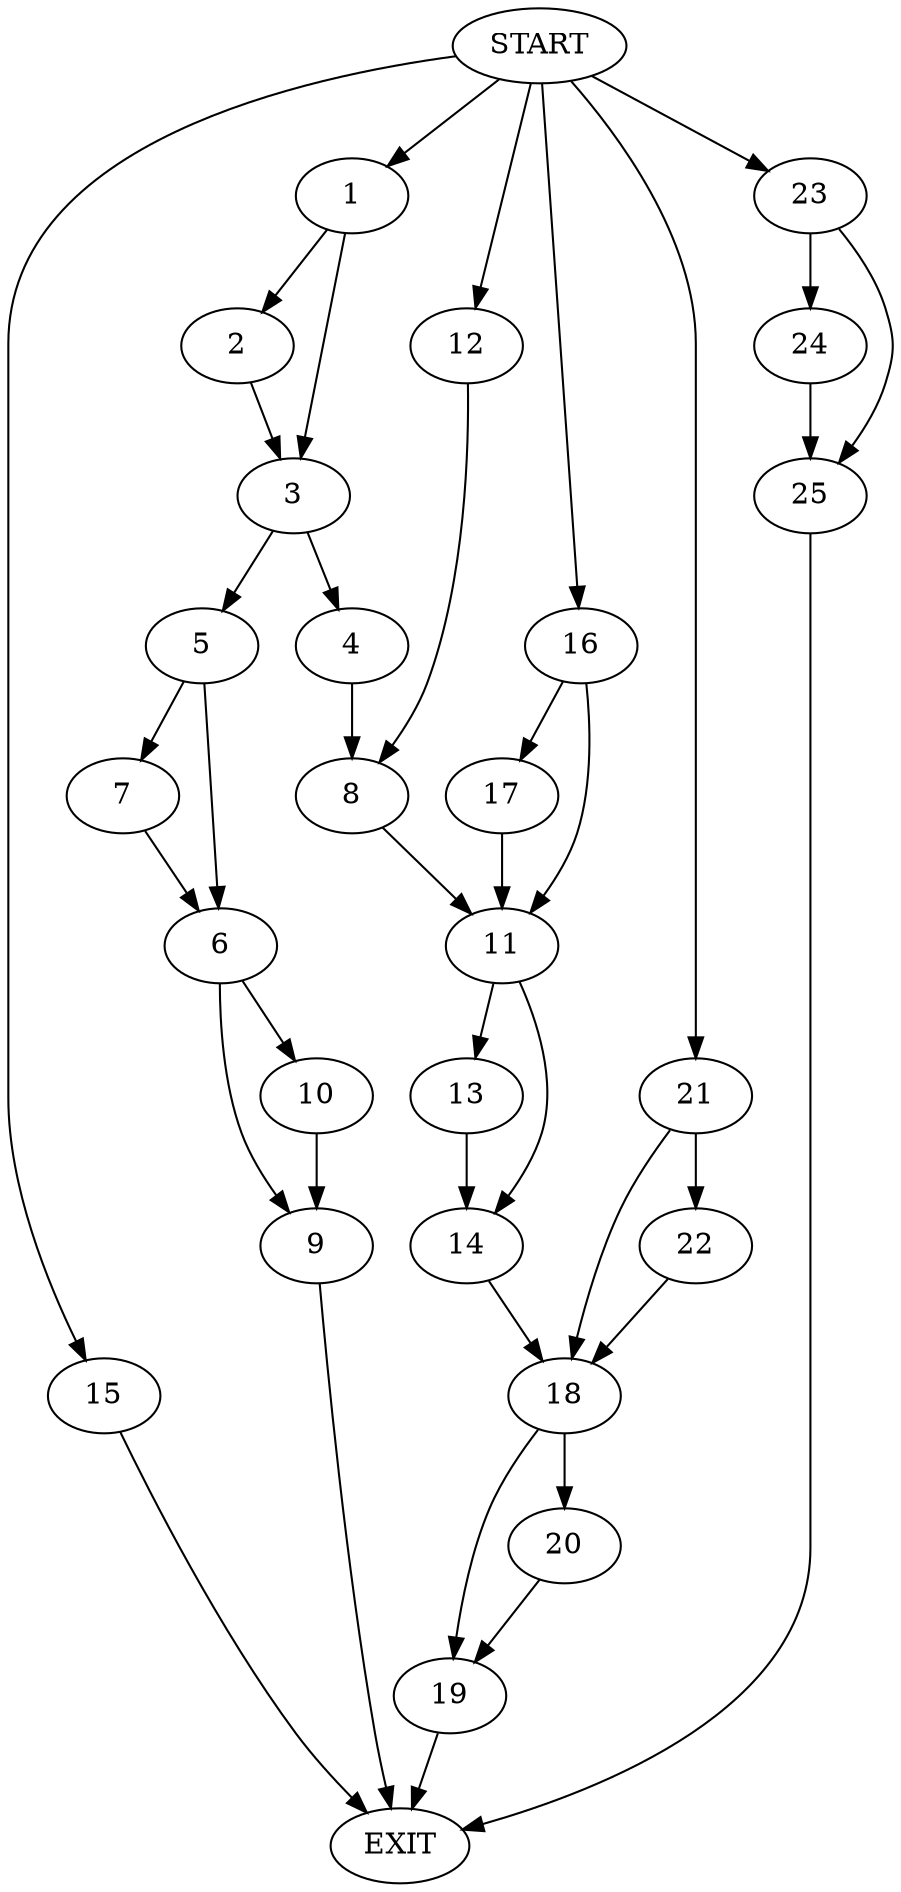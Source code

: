 digraph {
0 [label="START"]
26 [label="EXIT"]
0 -> 1
1 -> 2
1 -> 3
2 -> 3
3 -> 4
3 -> 5
5 -> 6
5 -> 7
4 -> 8
6 -> 9
6 -> 10
7 -> 6
9 -> 26
10 -> 9
8 -> 11
0 -> 12
12 -> 8
11 -> 13
11 -> 14
0 -> 15
15 -> 26
0 -> 16
16 -> 11
16 -> 17
17 -> 11
13 -> 14
14 -> 18
18 -> 19
18 -> 20
0 -> 21
21 -> 18
21 -> 22
22 -> 18
20 -> 19
19 -> 26
0 -> 23
23 -> 24
23 -> 25
24 -> 25
25 -> 26
}

